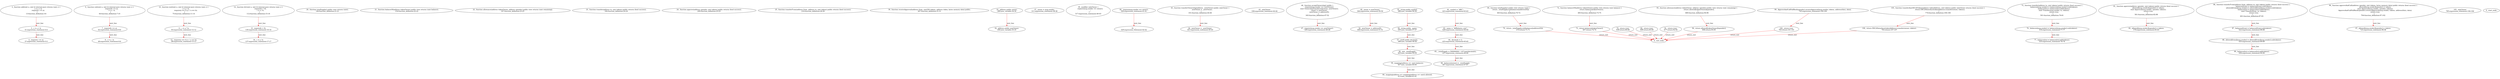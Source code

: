 digraph  {
13 [label="2_ function add(uint a, uint b) internal pure returns (uint c) {\n        c = a + b;\n        require(c >= a);\n    }\n13-function_definition-3-6", method="add(uint a,uint b)", type_label=function_definition];
31 [label="3_ c = a + b;\n31-expression_statement-4-4", method="add(uint a,uint b)", type_label=expression_statement];
37 [label="4_ require(c >= a);\n37-expression_statement-5-5", method="add(uint a,uint b)", type_label=expression_statement];
44 [label="6_ function sub(uint a, uint b) internal pure returns (uint c) {\n        require(b <= a);\n        c = a - b;\n    }\n44-function_definition-7-10", method="sub(uint a,uint b)", type_label=function_definition];
62 [label="7_ require(b <= a);\n62-expression_statement-8-8", method="sub(uint a,uint b)", type_label=expression_statement];
69 [label="8_ c = a - b;\n69-expression_statement-9-9", method="sub(uint a,uint b)", type_label=expression_statement];
75 [label="10_ function mul(uint a, uint b) internal pure returns (uint c) {\n        c = a * b;\n        require(a == 0 || c / a == b);\n    }\n75-function_definition-11-14", method="mul(uint a,uint b)", type_label=function_definition];
93 [label="11_ c = a * b;\n93-expression_statement-12-12", method="mul(uint a,uint b)", type_label=expression_statement];
99 [label="12_ require(a == 0 || c / a == b);\n99-expression_statement-13-13", method="mul(uint a,uint b)", type_label=expression_statement];
112 [label="14_ function div(uint a, uint b) internal pure returns (uint c) {\n        require(b > 0);\n        c = a / b;\n    }\n112-function_definition-15-18", method="div(uint a,uint b)", type_label=function_definition];
130 [label="15_ require(b > 0);\n130-expression_statement-16-16", method="div(uint a,uint b)", type_label=expression_statement];
137 [label="16_ c = a / b;\n137-expression_statement-17-17", method="div(uint a,uint b)", type_label=expression_statement];
146 [label="20_ function totalSupply() public view returns (uint);\n146-function_definition-21-21", method="totalSupply()", type_label=function_definition];
154 [label="21_ function balanceOf(address tokenOwner) public view returns (uint balance);\n154-function_definition-22-22", method="balanceOf(address tokenOwner)", type_label=function_definition];
167 [label="22_ function allowance(address tokenOwner, address spender) public view returns (uint remaining);\n167-function_definition-23-23", method="allowance(address tokenOwner,address spender)", type_label=function_definition];
184 [label="23_ function transfer(address to, uint tokens) public returns (bool success);\n184-function_definition-24-24", method="transfer(address to,uint tokens)", type_label=function_definition];
200 [label="24_ function approve(address spender, uint tokens) public returns (bool success);\n200-function_definition-25-25", method="approve(address spender,uint tokens)", type_label=function_definition];
216 [label="25_ function transferFrom(address from, address to, uint tokens) public returns (bool success);\n216-function_definition-26-26", method="transferFrom(address from,address to,uint tokens)", type_label=function_definition];
267 [label="30_ function receiveApproval(address from, uint256 tokens, address token, bytes memory data) public;\n267-function_definition-31-31", method="receiveApproval(address from,uint256 tokens,address token,bytes memory data)", type_label=function_definition];
289 [label="33_ address public owner;\n289-new_variable-34-34", method="", type_label=new_variable];
294 [label="34_ address public newOwner;\n294-new_variable-35-35", method="", type_label=new_variable];
311 [label="37_ owner = msg.sender;\n311-expression_statement-38-38", method="", type_label=expression_statement];
317 [label="39_ modifier onlyOwner {\n        require(msg.sender == owner);\n        _;\n    }\n317-expression_statement-40-43", method="", type_label=expression_statement];
320 [label="40_ require(msg.sender == owner);\n320-expression_statement-41-41", method="", type_label=expression_statement];
329 [label="41_ _;\n329-expression_statement-42-42", method="", type_label=expression_statement];
331 [label="43_ function transferOwnership(address _newOwner) public onlyOwner {\n        newOwner = _newOwner;\n    }\n331-function_definition-44-46", method="transferOwnership(address _newOwner)", type_label=function_definition];
338 [label="43_ onlyOwner\n338-expression_statement-44-44", method="transferOwnership(address _newOwner)", type_label=expression_statement];
341 [label="44_ newOwner = _newOwner;\n341-expression_statement-45-45", method="transferOwnership(address _newOwner)", type_label=expression_statement];
345 [label="46_ function acceptOwnership() public {\n        require(msg.sender == newOwner);\n        emit OwnershipTransferred(owner, newOwner);\n        owner = newOwner;\n        newOwner = address(0);\n    }\n345-function_definition-47-52", method="acceptOwnership()", type_label=function_definition];
349 [label="47_ require(msg.sender == newOwner);\n349-expression_statement-48-48", method="acceptOwnership()", type_label=expression_statement];
364 [label="49_ owner = newOwner;\n364-expression_statement-50-50", method="acceptOwnership()", type_label=expression_statement];
368 [label="50_ newOwner = address(0);\n368-expression_statement-51-51", method="acceptOwnership()", type_label=expression_statement];
388 [label="55_ string public symbol;\n388-new_variable-56-56", method="", type_label=new_variable];
393 [label="56_ string public  name;\n393-new_variable-57-57", method="", type_label=new_variable];
398 [label="57_ uint8 public decimals;\n398-new_variable-58-58", method="", type_label=new_variable];
403 [label="58_ uint _totalSupply;\n403-new_variable-59-59", method="", type_label=new_variable];
407 [label="59_ mapping(address => uint) balances;\n407-new_variable-60-60", method="", type_label=new_variable];
413 [label="60_ mapping(address => mapping(address => uint)) allowed;\n413-new_variable-61-61", method="", type_label=new_variable];
423 [label="62_ symbol = \"ARC\";\n423-expression_statement-63-63", method="", type_label=expression_statement];
428 [label="63_ name = \"AllRebates coin\";\n428-expression_statement-64-64", method="", type_label=expression_statement];
433 [label="64_ decimals = 2;\n433-expression_statement-65-65", method="", type_label=expression_statement];
437 [label="65_ _totalSupply = 500000000 * 10**uint(decimals);\n437-expression_statement-66-66", method="", type_label=expression_statement];
447 [label="66_ balances[owner] = _totalSupply;\n447-expression_statement-67-67", method="", type_label=expression_statement];
463 [label="69_ function totalSupply() public view returns (uint) {\n        return _totalSupply.sub(balances[address(0)]);\n    }\n463-function_definition-70-72", method="totalSupply()", type_label=function_definition];
472 [label="70_ return _totalSupply.sub(balances[address(0)]);\n472-return-71-71", method="totalSupply()", type_label=return];
483 [label="72_ function balanceOf(address tokenOwner) public view returns (uint balance) {\n        return balances[tokenOwner];\n    }\n483-function_definition-73-75", method="balanceOf(address tokenOwner)", type_label=function_definition];
497 [label="73_ return balances[tokenOwner];\n497-return-74-74", method="balanceOf(address tokenOwner)", type_label=return];
501 [label="75_ function transfer(address to, uint tokens) public returns (bool success) {\n        balances[msg.sender] = balances[msg.sender].sub(tokens);\n        balances[to] = balances[to].add(tokens);\n        emit Transfer(msg.sender, to, tokens);\n        return true;\n    }\n501-function_definition-76-81", method="transfer(address to,uint tokens)", type_label=function_definition];
518 [label="76_ balances[msg.sender] = balances[msg.sender].sub(tokens);\n518-expression_statement-77-77", method="transfer(address to,uint tokens)", type_label=expression_statement];
535 [label="77_ balances[to] = balances[to].add(tokens);\n535-expression_statement-78-78", method="transfer(address to,uint tokens)", type_label=expression_statement];
558 [label="79_ return true;\n558-return-80-80", method="transfer(address to,uint tokens)", type_label=return];
561 [label="81_ function approve(address spender, uint tokens) public returns (bool success) {\n        allowed[msg.sender][spender] = tokens;\n        emit Approval(msg.sender, spender, tokens);\n        return true;\n    }\n561-function_definition-82-86", method="approve(address spender,uint tokens)", type_label=function_definition];
578 [label="82_ allowed[msg.sender][spender] = tokens;\n578-expression_statement-83-83", method="approve(address spender,uint tokens)", type_label=expression_statement];
598 [label="84_ return true;\n598-return-85-85", method="approve(address spender,uint tokens)", type_label=return];
601 [label="86_ function transferFrom(address from, address to, uint tokens) public returns (bool success) {\n        balances[from] = balances[from].sub(tokens);\n        allowed[from][msg.sender] = allowed[from][msg.sender].sub(tokens);\n        balances[to] = balances[to].add(tokens);\n        emit Transfer(from, to, tokens);\n        return true;\n    }\n601-function_definition-87-93", method="transferFrom(address from,address to,uint tokens)", type_label=function_definition];
622 [label="87_ balances[from] = balances[from].sub(tokens);\n622-expression_statement-88-88", method="transferFrom(address from,address to,uint tokens)", type_label=expression_statement];
635 [label="88_ allowed[from][msg.sender] = allowed[from][msg.sender].sub(tokens);\n635-expression_statement-89-89", method="transferFrom(address from,address to,uint tokens)", type_label=expression_statement];
656 [label="89_ balances[to] = balances[to].add(tokens);\n656-expression_statement-90-90", method="transferFrom(address from,address to,uint tokens)", type_label=expression_statement];
677 [label="91_ return true;\n677-return-92-92", method="transferFrom(address from,address to,uint tokens)", type_label=return];
680 [label="93_ function allowance(address tokenOwner, address spender) public view returns (uint remaining) {\n        return allowed[tokenOwner][spender];\n    }\n680-function_definition-94-96", method="allowance(address tokenOwner,address spender)", type_label=function_definition];
698 [label="94_ return allowed[tokenOwner][spender];\n698-return-95-95", method="allowance(address tokenOwner,address spender)", type_label=return];
704 [label="96_ function approveAndCall(address spender, uint tokens, bytes memory data) public returns (bool success) {\n        allowed[msg.sender][spender] = tokens;\n        emit Approval(msg.sender, spender, tokens);\n        ApproveAndCallFallBack(spender).receiveApproval(msg.sender, tokens, address(this), data);\n        return true;\n    }\n704-function_definition-97-102", method="approveAndCall(address spender,uint tokens,bytes memory data)", type_label=function_definition];
725 [label="97_ allowed[msg.sender][spender] = tokens;\n725-expression_statement-98-98", method="approveAndCall(address spender,uint tokens,bytes memory data)", type_label=expression_statement];
745 [label="99_ ApproveAndCallFallBack(spender).receiveApproval(msg.sender, tokens, address(this), data);\n745-expression_statement-100-100", method="approveAndCall(address spender,uint tokens,bytes memory data)", type_label=expression_statement];
765 [label="100_ return true;\n765-return-101-101", method="approveAndCall(address spender,uint tokens,bytes memory data)", type_label=return];
774 [label="105_ function transferAnyERC20Token(address tokenAddress, uint tokens) public onlyOwner returns (bool success) {\n        return ERC20Interface(tokenAddress).transfer(owner, tokens);\n    }\n774-function_definition-106-108", method="transferAnyERC20Token(address tokenAddress,uint tokens)", type_label=function_definition];
785 [label="105_ onlyOwner\n785-expression_statement-106-106", method="transferAnyERC20Token(address tokenAddress,uint tokens)", type_label=expression_statement];
793 [label="106_ return ERC20Interface(tokenAddress).transfer(owner, tokens);\n793-return-107-107", method="transferAnyERC20Token(address tokenAddress,uint tokens)", type_label=return];
1 [label="0_ start_node", method="", type_label=start];
2 [label="0_ exit_node", method="", type_label=exit];
13 -> 31  [color=red, controlflow_type=next_line, edge_type=CFG_edge, key=0, label=next_line];
31 -> 37  [color=red, controlflow_type=next_line, edge_type=CFG_edge, key=0, label=next_line];
44 -> 62  [color=red, controlflow_type=next_line, edge_type=CFG_edge, key=0, label=next_line];
62 -> 69  [color=red, controlflow_type=next_line, edge_type=CFG_edge, key=0, label=next_line];
75 -> 93  [color=red, controlflow_type=next_line, edge_type=CFG_edge, key=0, label=next_line];
93 -> 99  [color=red, controlflow_type=next_line, edge_type=CFG_edge, key=0, label=next_line];
112 -> 130  [color=red, controlflow_type=next_line, edge_type=CFG_edge, key=0, label=next_line];
130 -> 137  [color=red, controlflow_type=next_line, edge_type=CFG_edge, key=0, label=next_line];
289 -> 294  [color=red, controlflow_type=next_line, edge_type=CFG_edge, key=0, label=next_line];
320 -> 329  [color=red, controlflow_type=next_line, edge_type=CFG_edge, key=0, label=next_line];
331 -> 341  [color=red, controlflow_type=next_line, edge_type=CFG_edge, key=0, label=next_line];
345 -> 349  [color=red, controlflow_type=next_line, edge_type=CFG_edge, key=0, label=next_line];
364 -> 368  [color=red, controlflow_type=next_line, edge_type=CFG_edge, key=0, label=next_line];
388 -> 393  [color=red, controlflow_type=next_line, edge_type=CFG_edge, key=0, label=next_line];
393 -> 398  [color=red, controlflow_type=next_line, edge_type=CFG_edge, key=0, label=next_line];
398 -> 403  [color=red, controlflow_type=next_line, edge_type=CFG_edge, key=0, label=next_line];
403 -> 407  [color=red, controlflow_type=next_line, edge_type=CFG_edge, key=0, label=next_line];
407 -> 413  [color=red, controlflow_type=next_line, edge_type=CFG_edge, key=0, label=next_line];
423 -> 428  [color=red, controlflow_type=next_line, edge_type=CFG_edge, key=0, label=next_line];
428 -> 433  [color=red, controlflow_type=next_line, edge_type=CFG_edge, key=0, label=next_line];
433 -> 437  [color=red, controlflow_type=next_line, edge_type=CFG_edge, key=0, label=next_line];
437 -> 447  [color=red, controlflow_type=next_line, edge_type=CFG_edge, key=0, label=next_line];
463 -> 472  [color=red, controlflow_type=next_line, edge_type=CFG_edge, key=0, label=next_line];
472 -> 2  [color=red, controlflow_type=return_exit, edge_type=CFG_edge, key=0, label=return_exit];
483 -> 497  [color=red, controlflow_type=next_line, edge_type=CFG_edge, key=0, label=next_line];
497 -> 2  [color=red, controlflow_type=return_exit, edge_type=CFG_edge, key=0, label=return_exit];
501 -> 518  [color=red, controlflow_type=next_line, edge_type=CFG_edge, key=0, label=next_line];
518 -> 535  [color=red, controlflow_type=next_line, edge_type=CFG_edge, key=0, label=next_line];
558 -> 2  [color=red, controlflow_type=return_exit, edge_type=CFG_edge, key=0, label=return_exit];
561 -> 578  [color=red, controlflow_type=next_line, edge_type=CFG_edge, key=0, label=next_line];
598 -> 2  [color=red, controlflow_type=return_exit, edge_type=CFG_edge, key=0, label=return_exit];
601 -> 622  [color=red, controlflow_type=next_line, edge_type=CFG_edge, key=0, label=next_line];
622 -> 635  [color=red, controlflow_type=next_line, edge_type=CFG_edge, key=0, label=next_line];
635 -> 656  [color=red, controlflow_type=next_line, edge_type=CFG_edge, key=0, label=next_line];
677 -> 2  [color=red, controlflow_type=return_exit, edge_type=CFG_edge, key=0, label=return_exit];
680 -> 698  [color=red, controlflow_type=next_line, edge_type=CFG_edge, key=0, label=next_line];
698 -> 2  [color=red, controlflow_type=return_exit, edge_type=CFG_edge, key=0, label=return_exit];
704 -> 725  [color=red, controlflow_type=next_line, edge_type=CFG_edge, key=0, label=next_line];
745 -> 765  [color=red, controlflow_type=next_line, edge_type=CFG_edge, key=0, label=next_line];
765 -> 2  [color=red, controlflow_type=return_exit, edge_type=CFG_edge, key=0, label=return_exit];
774 -> 793  [color=red, controlflow_type=next_line, edge_type=CFG_edge, key=0, label=next_line];
793 -> 2  [color=red, controlflow_type=return_exit, edge_type=CFG_edge, key=0, label=return_exit];
}
